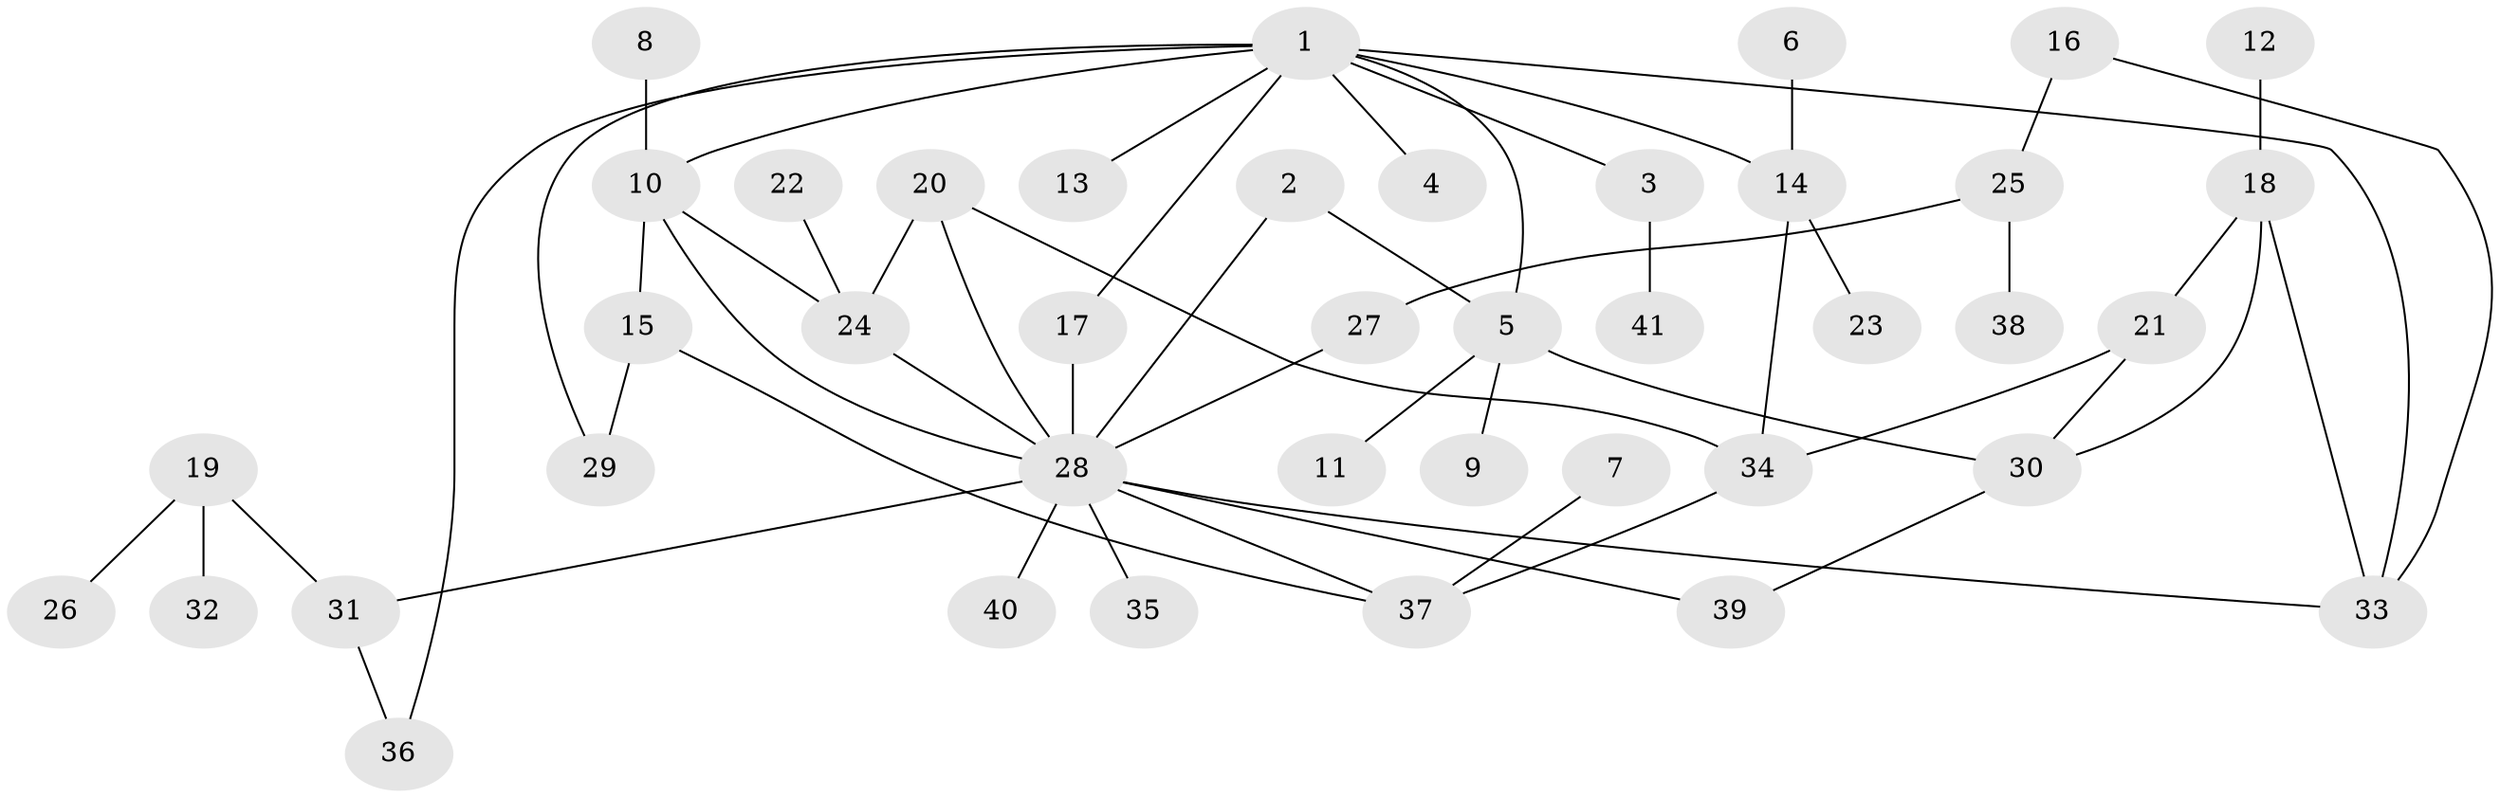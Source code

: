 // original degree distribution, {6: 0.037037037037037035, 3: 0.18518518518518517, 5: 0.06172839506172839, 10: 0.012345679012345678, 4: 0.07407407407407407, 2: 0.2839506172839506, 1: 0.345679012345679}
// Generated by graph-tools (version 1.1) at 2025/49/03/09/25 03:49:20]
// undirected, 41 vertices, 55 edges
graph export_dot {
graph [start="1"]
  node [color=gray90,style=filled];
  1;
  2;
  3;
  4;
  5;
  6;
  7;
  8;
  9;
  10;
  11;
  12;
  13;
  14;
  15;
  16;
  17;
  18;
  19;
  20;
  21;
  22;
  23;
  24;
  25;
  26;
  27;
  28;
  29;
  30;
  31;
  32;
  33;
  34;
  35;
  36;
  37;
  38;
  39;
  40;
  41;
  1 -- 3 [weight=1.0];
  1 -- 4 [weight=1.0];
  1 -- 5 [weight=1.0];
  1 -- 10 [weight=1.0];
  1 -- 13 [weight=1.0];
  1 -- 14 [weight=1.0];
  1 -- 17 [weight=1.0];
  1 -- 29 [weight=1.0];
  1 -- 33 [weight=1.0];
  1 -- 36 [weight=1.0];
  2 -- 5 [weight=1.0];
  2 -- 28 [weight=1.0];
  3 -- 41 [weight=1.0];
  5 -- 9 [weight=1.0];
  5 -- 11 [weight=1.0];
  5 -- 30 [weight=1.0];
  6 -- 14 [weight=1.0];
  7 -- 37 [weight=1.0];
  8 -- 10 [weight=1.0];
  10 -- 15 [weight=1.0];
  10 -- 24 [weight=1.0];
  10 -- 28 [weight=1.0];
  12 -- 18 [weight=1.0];
  14 -- 23 [weight=1.0];
  14 -- 34 [weight=1.0];
  15 -- 29 [weight=1.0];
  15 -- 37 [weight=1.0];
  16 -- 25 [weight=1.0];
  16 -- 33 [weight=1.0];
  17 -- 28 [weight=1.0];
  18 -- 21 [weight=1.0];
  18 -- 30 [weight=1.0];
  18 -- 33 [weight=1.0];
  19 -- 26 [weight=1.0];
  19 -- 31 [weight=1.0];
  19 -- 32 [weight=1.0];
  20 -- 24 [weight=1.0];
  20 -- 28 [weight=1.0];
  20 -- 34 [weight=1.0];
  21 -- 30 [weight=1.0];
  21 -- 34 [weight=1.0];
  22 -- 24 [weight=1.0];
  24 -- 28 [weight=1.0];
  25 -- 27 [weight=1.0];
  25 -- 38 [weight=1.0];
  27 -- 28 [weight=1.0];
  28 -- 31 [weight=2.0];
  28 -- 33 [weight=1.0];
  28 -- 35 [weight=1.0];
  28 -- 37 [weight=1.0];
  28 -- 39 [weight=1.0];
  28 -- 40 [weight=1.0];
  30 -- 39 [weight=1.0];
  31 -- 36 [weight=1.0];
  34 -- 37 [weight=1.0];
}

